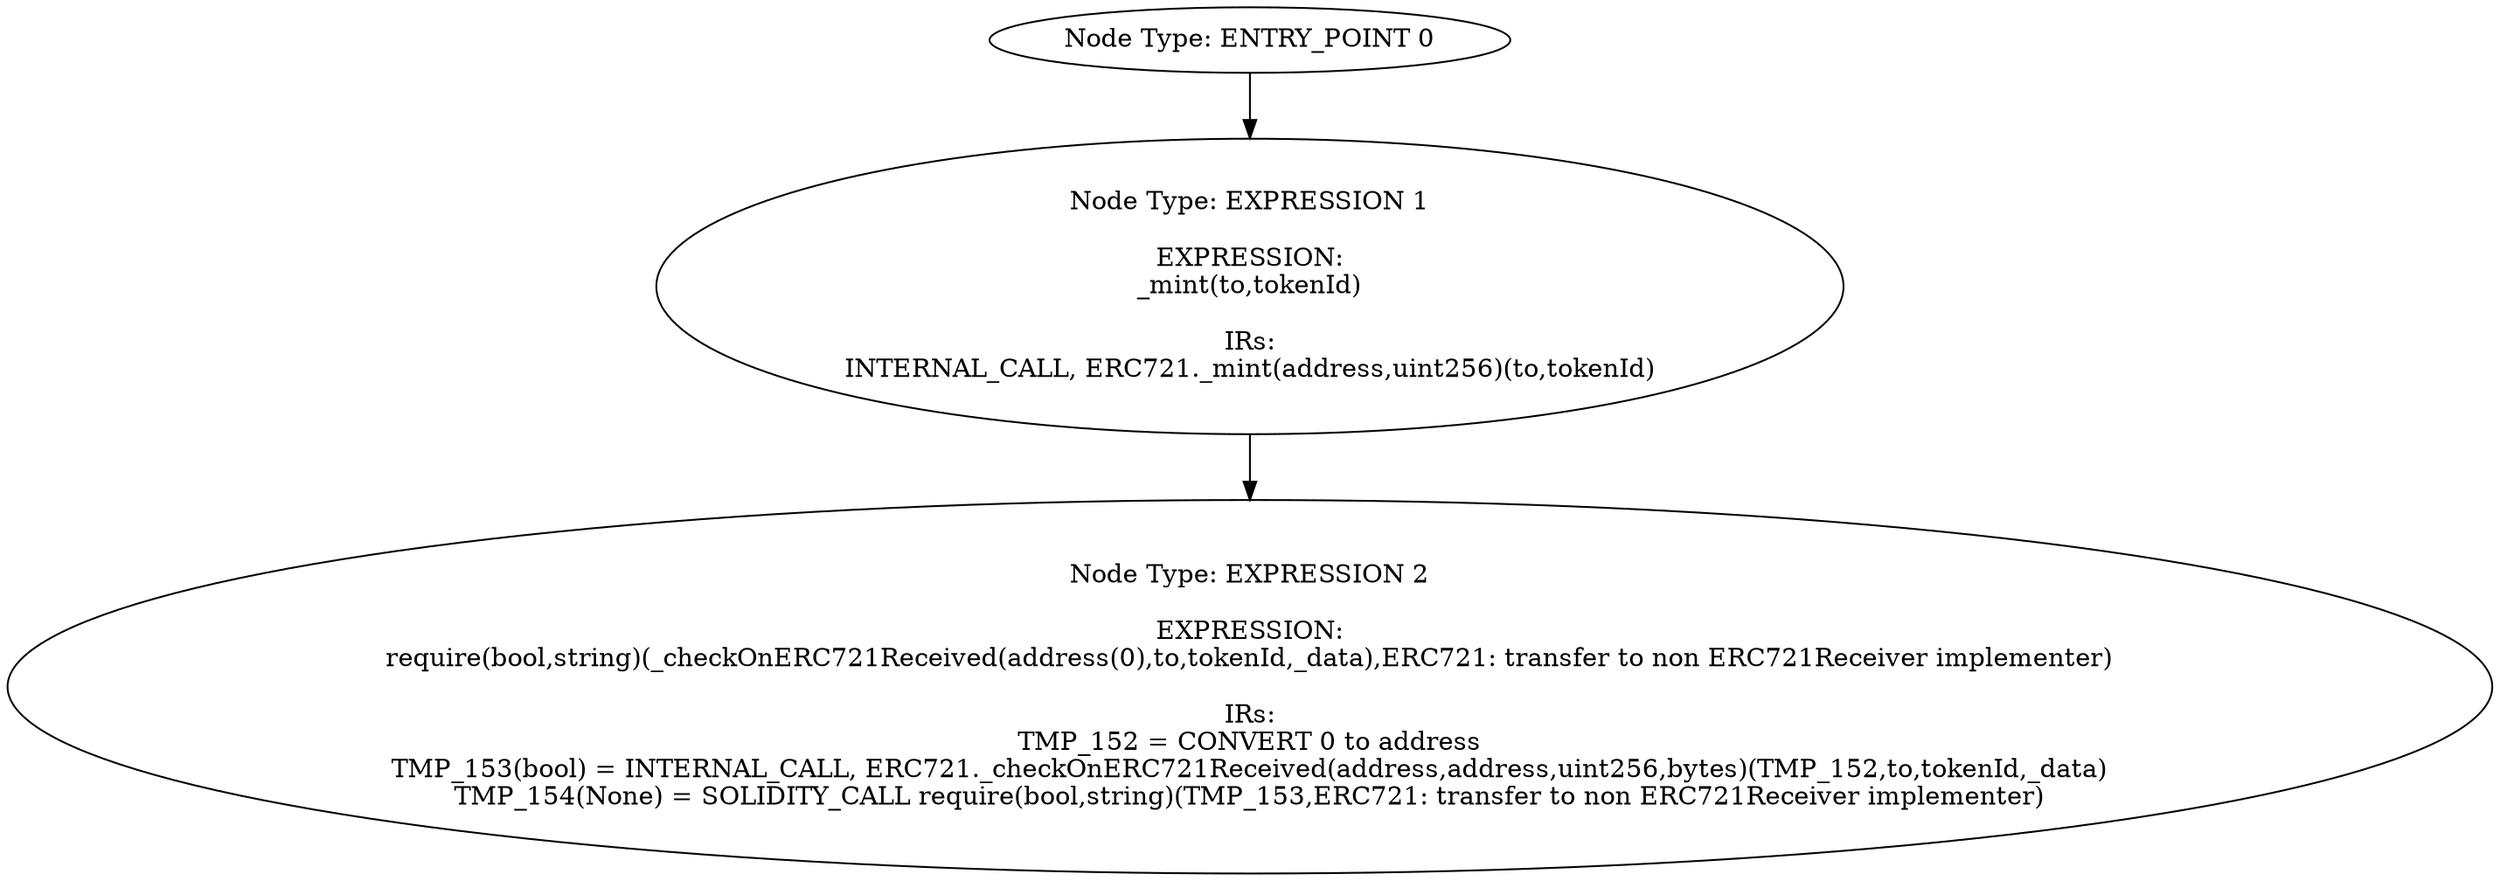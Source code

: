 digraph{
0[label="Node Type: ENTRY_POINT 0
"];
0->1;
1[label="Node Type: EXPRESSION 1

EXPRESSION:
_mint(to,tokenId)

IRs:
INTERNAL_CALL, ERC721._mint(address,uint256)(to,tokenId)"];
1->2;
2[label="Node Type: EXPRESSION 2

EXPRESSION:
require(bool,string)(_checkOnERC721Received(address(0),to,tokenId,_data),ERC721: transfer to non ERC721Receiver implementer)

IRs:
TMP_152 = CONVERT 0 to address
TMP_153(bool) = INTERNAL_CALL, ERC721._checkOnERC721Received(address,address,uint256,bytes)(TMP_152,to,tokenId,_data)
TMP_154(None) = SOLIDITY_CALL require(bool,string)(TMP_153,ERC721: transfer to non ERC721Receiver implementer)"];
}
